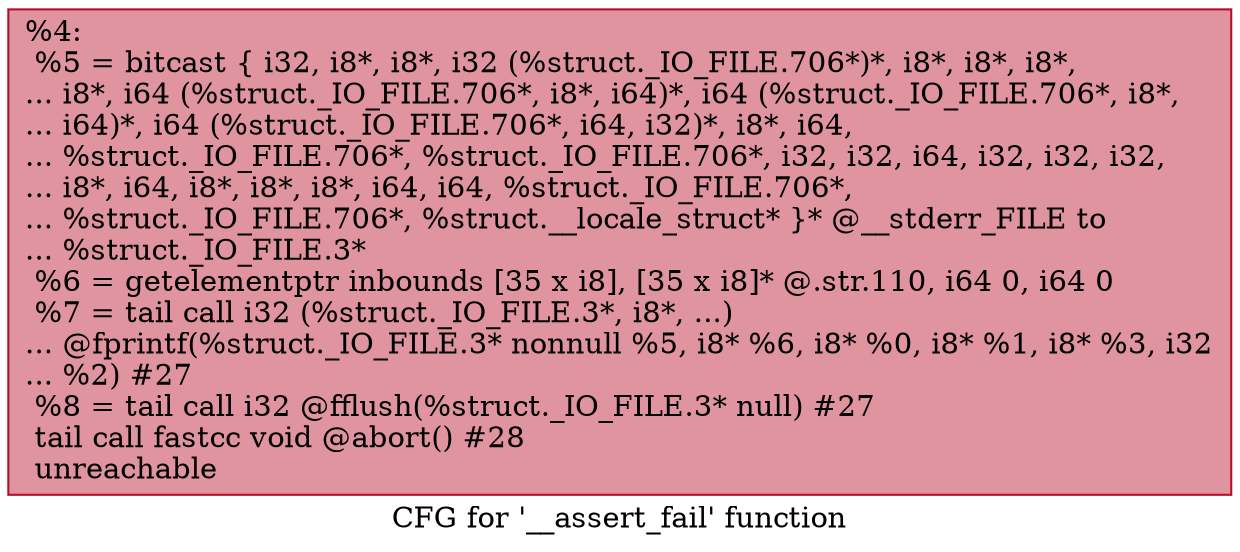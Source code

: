 digraph "CFG for '__assert_fail' function" {
	label="CFG for '__assert_fail' function";

	Node0x2514000 [shape=record,color="#b70d28ff", style=filled, fillcolor="#b70d2870",label="{%4:\l  %5 = bitcast \{ i32, i8*, i8*, i32 (%struct._IO_FILE.706*)*, i8*, i8*, i8*,\l... i8*, i64 (%struct._IO_FILE.706*, i8*, i64)*, i64 (%struct._IO_FILE.706*, i8*,\l... i64)*, i64 (%struct._IO_FILE.706*, i64, i32)*, i8*, i64,\l... %struct._IO_FILE.706*, %struct._IO_FILE.706*, i32, i32, i64, i32, i32, i32,\l... i8*, i64, i8*, i8*, i8*, i64, i64, %struct._IO_FILE.706*,\l... %struct._IO_FILE.706*, %struct.__locale_struct* \}* @__stderr_FILE to\l... %struct._IO_FILE.3*\l  %6 = getelementptr inbounds [35 x i8], [35 x i8]* @.str.110, i64 0, i64 0\l  %7 = tail call i32 (%struct._IO_FILE.3*, i8*, ...)\l... @fprintf(%struct._IO_FILE.3* nonnull %5, i8* %6, i8* %0, i8* %1, i8* %3, i32\l... %2) #27\l  %8 = tail call i32 @fflush(%struct._IO_FILE.3* null) #27\l  tail call fastcc void @abort() #28\l  unreachable\l}"];
}
